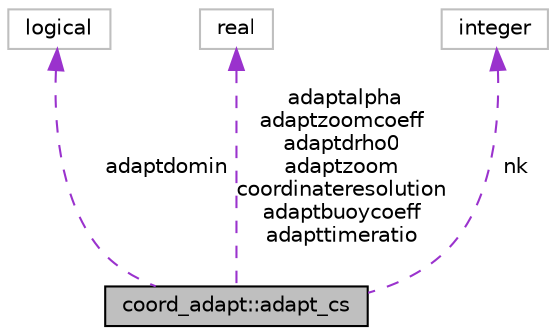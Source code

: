 digraph "coord_adapt::adapt_cs"
{
 // INTERACTIVE_SVG=YES
 // LATEX_PDF_SIZE
  edge [fontname="Helvetica",fontsize="10",labelfontname="Helvetica",labelfontsize="10"];
  node [fontname="Helvetica",fontsize="10",shape=record];
  Node1 [label="coord_adapt::adapt_cs",height=0.2,width=0.4,color="black", fillcolor="grey75", style="filled", fontcolor="black",tooltip="Control structure for adaptive coordinates (coord_adapt)."];
  Node2 -> Node1 [dir="back",color="darkorchid3",fontsize="10",style="dashed",label=" adaptdomin" ,fontname="Helvetica"];
  Node2 [label="logical",height=0.2,width=0.4,color="grey75", fillcolor="white", style="filled",tooltip=" "];
  Node3 -> Node1 [dir="back",color="darkorchid3",fontsize="10",style="dashed",label=" adaptalpha\nadaptzoomcoeff\nadaptdrho0\nadaptzoom\ncoordinateresolution\nadaptbuoycoeff\nadapttimeratio" ,fontname="Helvetica"];
  Node3 [label="real",height=0.2,width=0.4,color="grey75", fillcolor="white", style="filled",tooltip=" "];
  Node4 -> Node1 [dir="back",color="darkorchid3",fontsize="10",style="dashed",label=" nk" ,fontname="Helvetica"];
  Node4 [label="integer",height=0.2,width=0.4,color="grey75", fillcolor="white", style="filled",tooltip=" "];
}
